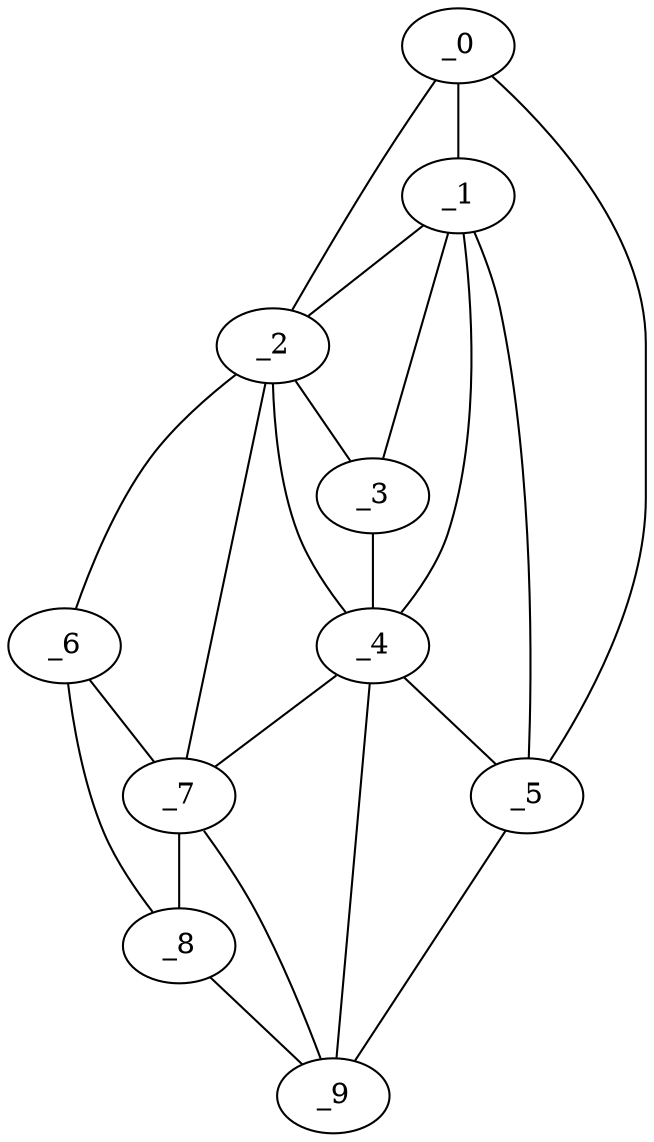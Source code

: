 graph "obj45__85.gxl" {
	_0	 [x=23,
		y=13];
	_1	 [x=29,
		y=54];
	_0 -- _1	 [valence=2];
	_2	 [x=29,
		y=90];
	_0 -- _2	 [valence=1];
	_5	 [x=64,
		y=11];
	_0 -- _5	 [valence=1];
	_1 -- _2	 [valence=2];
	_3	 [x=30,
		y=64];
	_1 -- _3	 [valence=1];
	_4	 [x=62,
		y=56];
	_1 -- _4	 [valence=2];
	_1 -- _5	 [valence=2];
	_2 -- _3	 [valence=2];
	_2 -- _4	 [valence=2];
	_6	 [x=66,
		y=105];
	_2 -- _6	 [valence=1];
	_7	 [x=76,
		y=82];
	_2 -- _7	 [valence=1];
	_3 -- _4	 [valence=2];
	_4 -- _5	 [valence=1];
	_4 -- _7	 [valence=2];
	_9	 [x=108,
		y=15];
	_4 -- _9	 [valence=1];
	_5 -- _9	 [valence=1];
	_6 -- _7	 [valence=2];
	_8	 [x=86,
		y=108];
	_6 -- _8	 [valence=1];
	_7 -- _8	 [valence=2];
	_7 -- _9	 [valence=2];
	_8 -- _9	 [valence=1];
}

